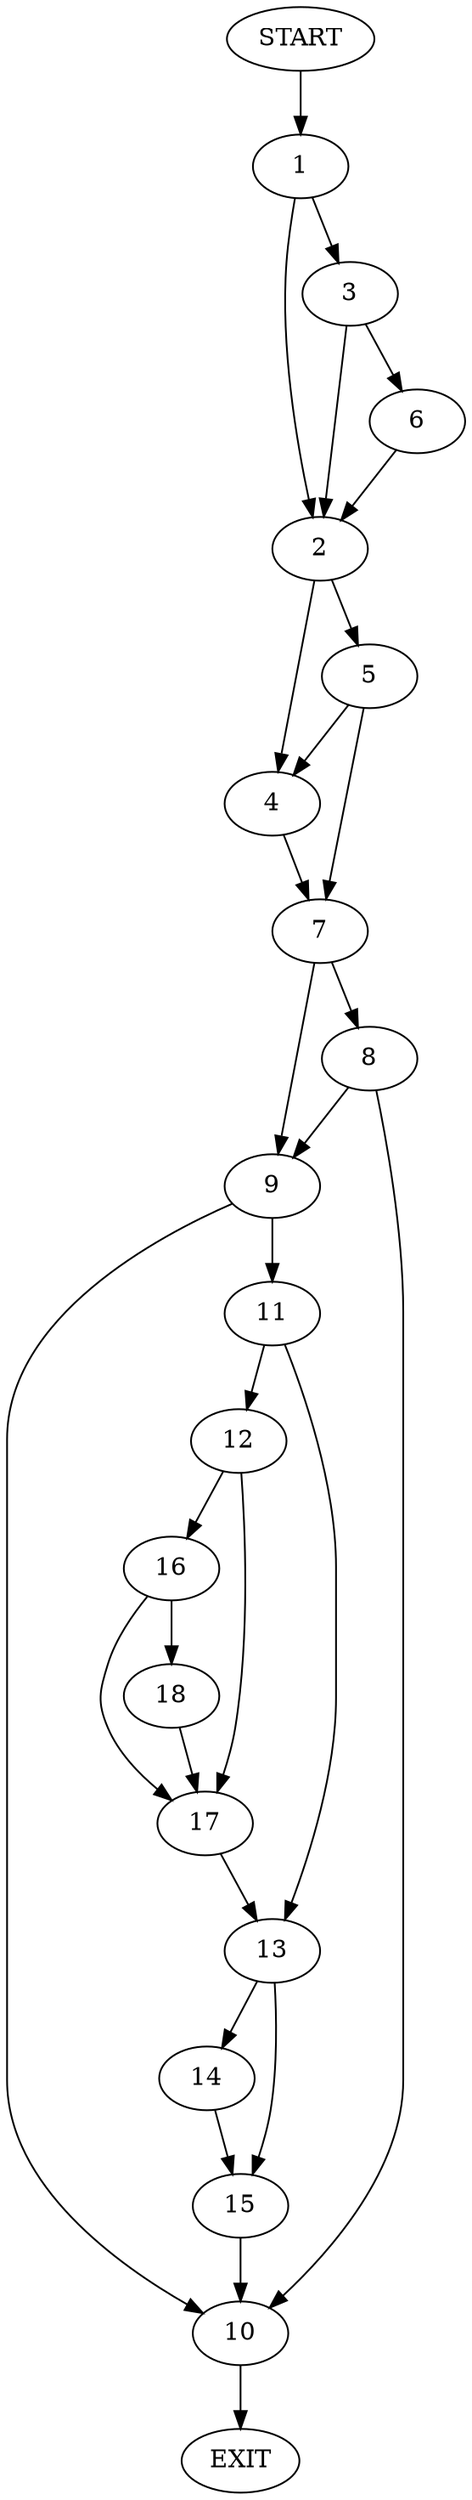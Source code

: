 digraph {
0 [label="START"]
19 [label="EXIT"]
0 -> 1
1 -> 2
1 -> 3
2 -> 4
2 -> 5
3 -> 6
3 -> 2
6 -> 2
5 -> 4
5 -> 7
4 -> 7
7 -> 8
7 -> 9
9 -> 10
9 -> 11
8 -> 9
8 -> 10
10 -> 19
11 -> 12
11 -> 13
13 -> 14
13 -> 15
12 -> 16
12 -> 17
17 -> 13
16 -> 17
16 -> 18
18 -> 17
14 -> 15
15 -> 10
}
